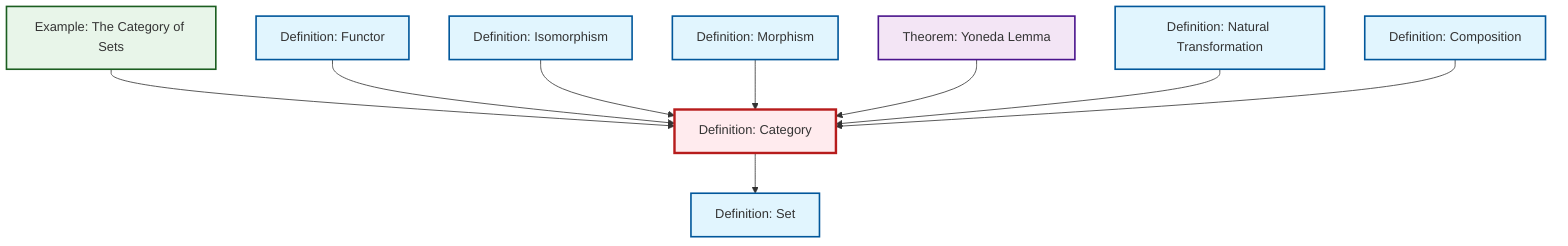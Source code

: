 graph TD
    classDef definition fill:#e1f5fe,stroke:#01579b,stroke-width:2px
    classDef theorem fill:#f3e5f5,stroke:#4a148c,stroke-width:2px
    classDef axiom fill:#fff3e0,stroke:#e65100,stroke-width:2px
    classDef example fill:#e8f5e9,stroke:#1b5e20,stroke-width:2px
    classDef current fill:#ffebee,stroke:#b71c1c,stroke-width:3px
    def-set["Definition: Set"]:::definition
    def-category["Definition: Category"]:::definition
    thm-yoneda["Theorem: Yoneda Lemma"]:::theorem
    def-natural-transformation["Definition: Natural Transformation"]:::definition
    def-functor["Definition: Functor"]:::definition
    def-morphism["Definition: Morphism"]:::definition
    def-composition["Definition: Composition"]:::definition
    ex-set-category["Example: The Category of Sets"]:::example
    def-isomorphism["Definition: Isomorphism"]:::definition
    ex-set-category --> def-category
    def-functor --> def-category
    def-isomorphism --> def-category
    def-morphism --> def-category
    thm-yoneda --> def-category
    def-natural-transformation --> def-category
    def-category --> def-set
    def-composition --> def-category
    class def-category current